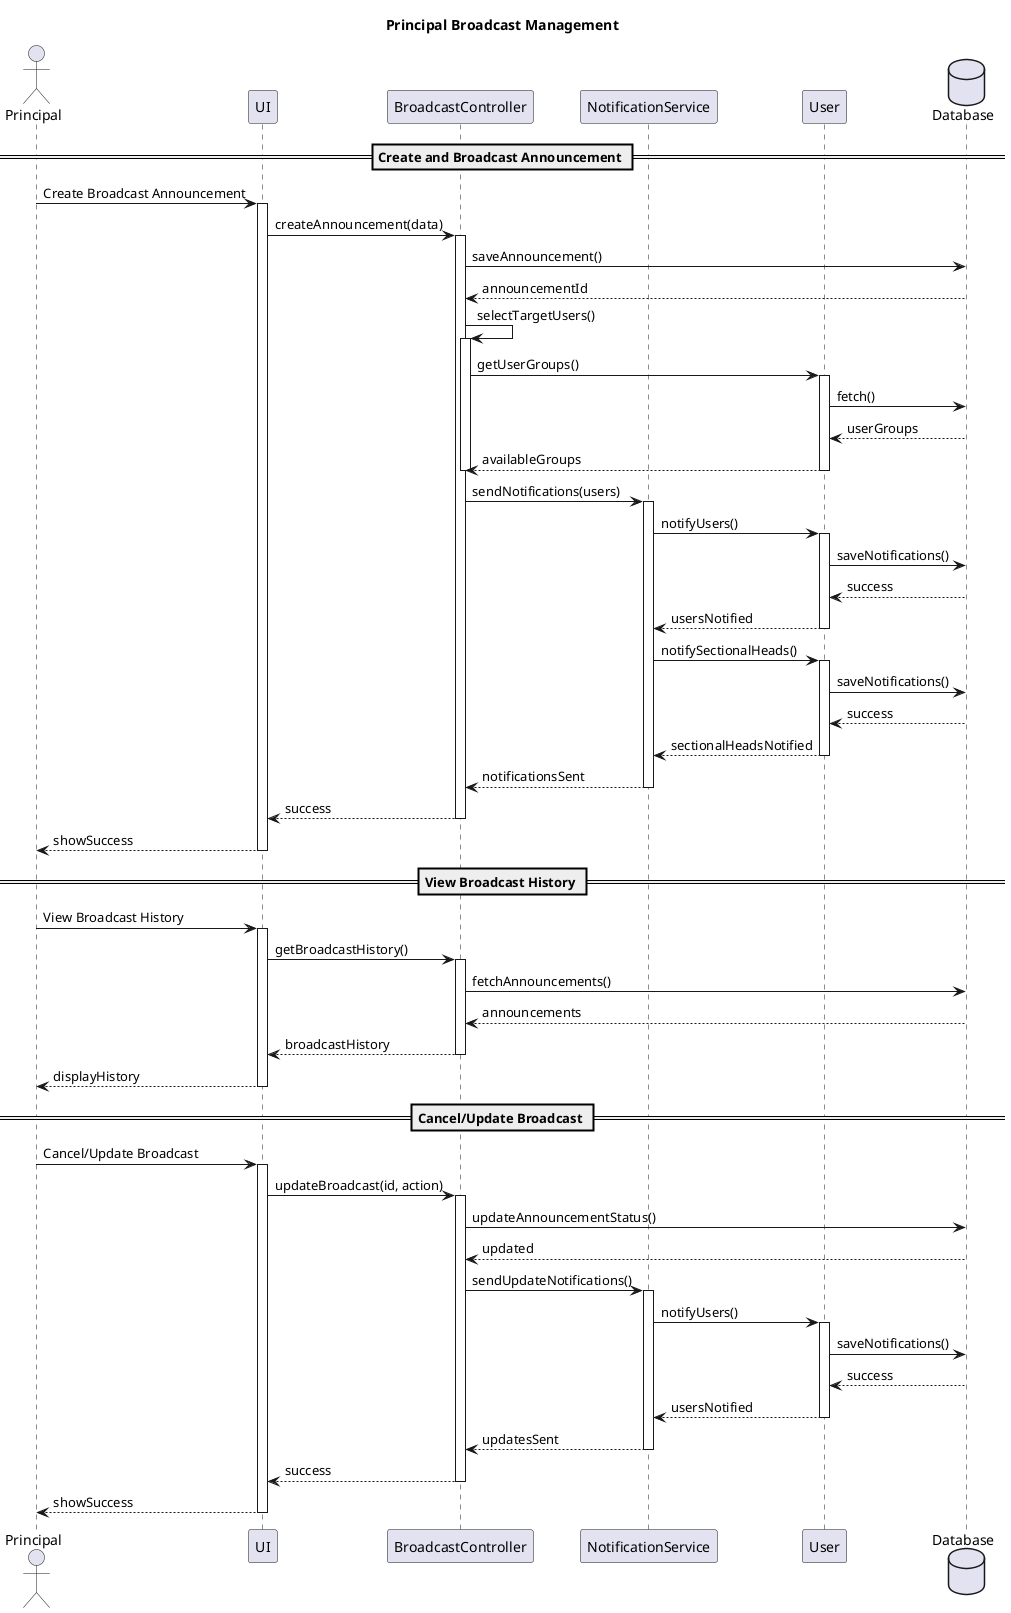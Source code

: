 @startuml Principal Broadcast Management
title Principal Broadcast Management

actor "Principal" as P
participant "UI" as UI
participant "BroadcastController" as BC
participant "NotificationService" as NS
participant "User" as U
database "Database" as DB

== Create and Broadcast Announcement ==
P -> UI: Create Broadcast Announcement
activate UI
UI -> BC: createAnnouncement(data)
activate BC

BC -> DB: saveAnnouncement()
DB --> BC: announcementId

BC -> BC: selectTargetUsers()
activate BC
BC -> U: getUserGroups()
activate U
U -> DB: fetch()
DB --> U: userGroups
U --> BC: availableGroups
deactivate U
deactivate BC

BC -> NS: sendNotifications(users)
activate NS

NS -> U: notifyUsers()
activate U
U -> DB: saveNotifications()
DB --> U: success
U --> NS: usersNotified
deactivate U

NS -> U: notifySectionalHeads()
activate U
U -> DB: saveNotifications()
DB --> U: success
U --> NS: sectionalHeadsNotified
deactivate U

NS --> BC: notificationsSent
deactivate NS

BC --> UI: success
deactivate BC
UI --> P: showSuccess
deactivate UI

== View Broadcast History ==
P -> UI: View Broadcast History
activate UI
UI -> BC: getBroadcastHistory()
activate BC

BC -> DB: fetchAnnouncements()
DB --> BC: announcements

BC --> UI: broadcastHistory
deactivate BC
UI --> P: displayHistory
deactivate UI

== Cancel/Update Broadcast ==
P -> UI: Cancel/Update Broadcast
activate UI
UI -> BC: updateBroadcast(id, action)
activate BC

BC -> DB: updateAnnouncementStatus()
DB --> BC: updated

BC -> NS: sendUpdateNotifications()
activate NS
NS -> U: notifyUsers()
activate U
U -> DB: saveNotifications()
DB --> U: success
U --> NS: usersNotified
deactivate U
NS --> BC: updatesSent
deactivate NS

BC --> UI: success
deactivate BC
UI --> P: showSuccess
deactivate UI

@enduml